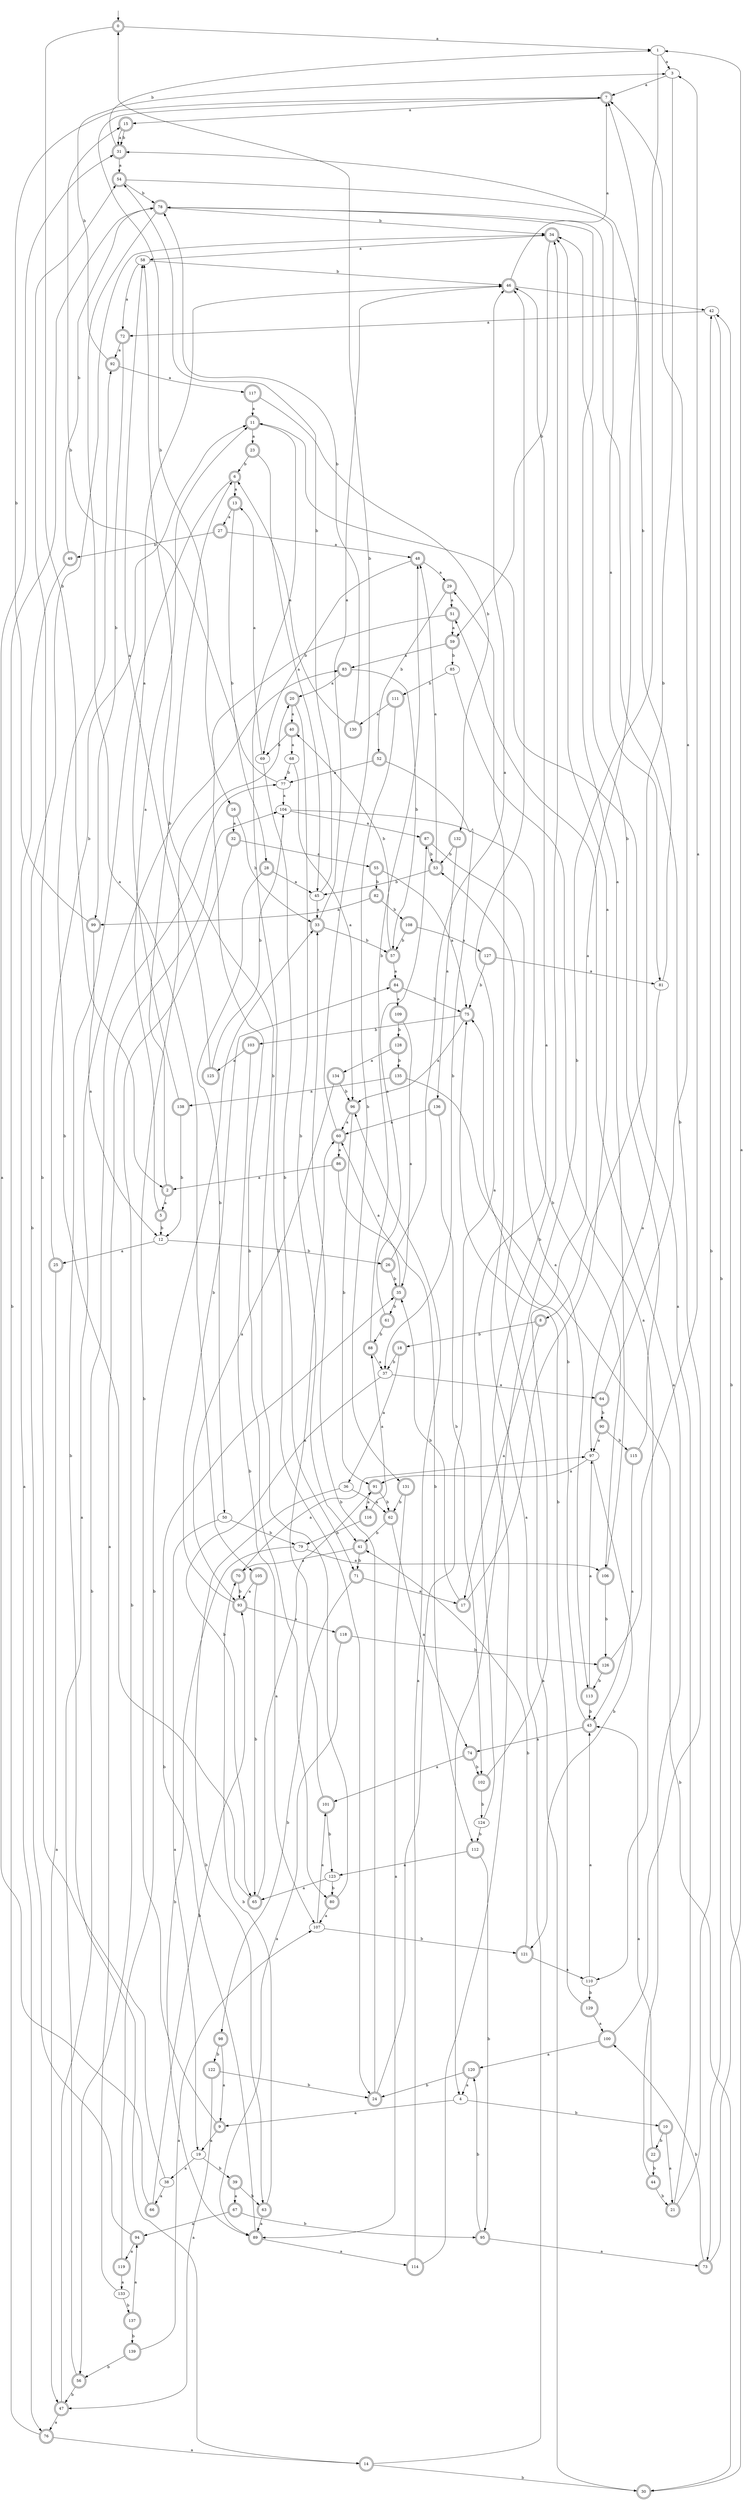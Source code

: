 digraph RandomDFA {
  __start0 [label="", shape=none];
  __start0 -> 0 [label=""];
  0 [shape=circle] [shape=doublecircle]
  0 -> 1 [label="a"]
  0 -> 2 [label="b"]
  1
  1 -> 3 [label="a"]
  1 -> 4 [label="b"]
  2 [shape=doublecircle]
  2 -> 5 [label="a"]
  2 -> 6 [label="b"]
  3
  3 -> 7 [label="a"]
  3 -> 8 [label="b"]
  4
  4 -> 9 [label="a"]
  4 -> 10 [label="b"]
  5 [shape=doublecircle]
  5 -> 11 [label="a"]
  5 -> 12 [label="b"]
  6 [shape=doublecircle]
  6 -> 13 [label="a"]
  6 -> 14 [label="b"]
  7 [shape=doublecircle]
  7 -> 15 [label="a"]
  7 -> 16 [label="b"]
  8 [shape=doublecircle]
  8 -> 17 [label="a"]
  8 -> 18 [label="b"]
  9 [shape=doublecircle]
  9 -> 19 [label="a"]
  9 -> 20 [label="b"]
  10 [shape=doublecircle]
  10 -> 21 [label="a"]
  10 -> 22 [label="b"]
  11 [shape=doublecircle]
  11 -> 23 [label="a"]
  11 -> 24 [label="b"]
  12
  12 -> 25 [label="a"]
  12 -> 26 [label="b"]
  13 [shape=doublecircle]
  13 -> 27 [label="a"]
  13 -> 28 [label="b"]
  14 [shape=doublecircle]
  14 -> 29 [label="a"]
  14 -> 30 [label="b"]
  15 [shape=doublecircle]
  15 -> 31 [label="a"]
  15 -> 31 [label="b"]
  16 [shape=doublecircle]
  16 -> 32 [label="a"]
  16 -> 33 [label="b"]
  17 [shape=doublecircle]
  17 -> 34 [label="a"]
  17 -> 35 [label="b"]
  18 [shape=doublecircle]
  18 -> 36 [label="a"]
  18 -> 37 [label="b"]
  19
  19 -> 38 [label="a"]
  19 -> 39 [label="b"]
  20 [shape=doublecircle]
  20 -> 40 [label="a"]
  20 -> 41 [label="b"]
  21 [shape=doublecircle]
  21 -> 11 [label="a"]
  21 -> 42 [label="b"]
  22 [shape=doublecircle]
  22 -> 43 [label="a"]
  22 -> 44 [label="b"]
  23 [shape=doublecircle]
  23 -> 45 [label="a"]
  23 -> 6 [label="b"]
  24 [shape=doublecircle]
  24 -> 46 [label="a"]
  24 -> 33 [label="b"]
  25 [shape=doublecircle]
  25 -> 47 [label="a"]
  25 -> 11 [label="b"]
  26 [shape=doublecircle]
  26 -> 46 [label="a"]
  26 -> 35 [label="b"]
  27 [shape=doublecircle]
  27 -> 48 [label="a"]
  27 -> 49 [label="b"]
  28 [shape=doublecircle]
  28 -> 45 [label="a"]
  28 -> 50 [label="b"]
  29 [shape=doublecircle]
  29 -> 51 [label="a"]
  29 -> 52 [label="b"]
  30 [shape=doublecircle]
  30 -> 53 [label="a"]
  30 -> 42 [label="b"]
  31 [shape=doublecircle]
  31 -> 54 [label="a"]
  31 -> 1 [label="b"]
  32 [shape=doublecircle]
  32 -> 55 [label="a"]
  32 -> 56 [label="b"]
  33 [shape=doublecircle]
  33 -> 46 [label="a"]
  33 -> 57 [label="b"]
  34 [shape=doublecircle]
  34 -> 58 [label="a"]
  34 -> 59 [label="b"]
  35 [shape=doublecircle]
  35 -> 60 [label="a"]
  35 -> 61 [label="b"]
  36
  36 -> 62 [label="a"]
  36 -> 63 [label="b"]
  37
  37 -> 64 [label="a"]
  37 -> 65 [label="b"]
  38
  38 -> 66 [label="a"]
  38 -> 54 [label="b"]
  39 [shape=doublecircle]
  39 -> 67 [label="a"]
  39 -> 63 [label="b"]
  40 [shape=doublecircle]
  40 -> 68 [label="a"]
  40 -> 69 [label="b"]
  41 [shape=doublecircle]
  41 -> 70 [label="a"]
  41 -> 71 [label="b"]
  42
  42 -> 72 [label="a"]
  42 -> 73 [label="b"]
  43 [shape=doublecircle]
  43 -> 74 [label="a"]
  43 -> 75 [label="b"]
  44 [shape=doublecircle]
  44 -> 51 [label="a"]
  44 -> 21 [label="b"]
  45
  45 -> 33 [label="a"]
  45 -> 54 [label="b"]
  46 [shape=doublecircle]
  46 -> 7 [label="a"]
  46 -> 42 [label="b"]
  47 [shape=doublecircle]
  47 -> 76 [label="a"]
  47 -> 77 [label="b"]
  48 [shape=doublecircle]
  48 -> 29 [label="a"]
  48 -> 69 [label="b"]
  49 [shape=doublecircle]
  49 -> 76 [label="a"]
  49 -> 78 [label="b"]
  50
  50 -> 19 [label="a"]
  50 -> 79 [label="b"]
  51 [shape=doublecircle]
  51 -> 59 [label="a"]
  51 -> 80 [label="b"]
  52 [shape=doublecircle]
  52 -> 77 [label="a"]
  52 -> 37 [label="b"]
  53 [shape=doublecircle]
  53 -> 48 [label="a"]
  53 -> 45 [label="b"]
  54 [shape=doublecircle]
  54 -> 81 [label="a"]
  54 -> 78 [label="b"]
  55 [shape=doublecircle]
  55 -> 75 [label="a"]
  55 -> 82 [label="b"]
  56 [shape=doublecircle]
  56 -> 83 [label="a"]
  56 -> 47 [label="b"]
  57 [shape=doublecircle]
  57 -> 84 [label="a"]
  57 -> 40 [label="b"]
  58
  58 -> 72 [label="a"]
  58 -> 46 [label="b"]
  59 [shape=doublecircle]
  59 -> 83 [label="a"]
  59 -> 85 [label="b"]
  60 [shape=doublecircle]
  60 -> 86 [label="a"]
  60 -> 0 [label="b"]
  61 [shape=doublecircle]
  61 -> 87 [label="a"]
  61 -> 88 [label="b"]
  62 [shape=doublecircle]
  62 -> 74 [label="a"]
  62 -> 41 [label="b"]
  63 [shape=doublecircle]
  63 -> 89 [label="a"]
  63 -> 70 [label="b"]
  64 [shape=doublecircle]
  64 -> 7 [label="a"]
  64 -> 90 [label="b"]
  65 [shape=doublecircle]
  65 -> 91 [label="a"]
  65 -> 92 [label="b"]
  66 [shape=doublecircle]
  66 -> 31 [label="a"]
  66 -> 93 [label="b"]
  67 [shape=doublecircle]
  67 -> 94 [label="a"]
  67 -> 95 [label="b"]
  68
  68 -> 96 [label="a"]
  68 -> 77 [label="b"]
  69
  69 -> 13 [label="a"]
  69 -> 71 [label="b"]
  70 [shape=doublecircle]
  70 -> 97 [label="a"]
  70 -> 93 [label="b"]
  71 [shape=doublecircle]
  71 -> 17 [label="a"]
  71 -> 98 [label="b"]
  72 [shape=doublecircle]
  72 -> 92 [label="a"]
  72 -> 99 [label="b"]
  73 [shape=doublecircle]
  73 -> 1 [label="a"]
  73 -> 100 [label="b"]
  74 [shape=doublecircle]
  74 -> 101 [label="a"]
  74 -> 102 [label="b"]
  75 [shape=doublecircle]
  75 -> 96 [label="a"]
  75 -> 103 [label="b"]
  76 [shape=doublecircle]
  76 -> 14 [label="a"]
  76 -> 78 [label="b"]
  77
  77 -> 104 [label="a"]
  77 -> 15 [label="b"]
  78 [shape=doublecircle]
  78 -> 105 [label="a"]
  78 -> 34 [label="b"]
  79
  79 -> 106 [label="a"]
  79 -> 89 [label="b"]
  80 [shape=doublecircle]
  80 -> 107 [label="a"]
  80 -> 58 [label="b"]
  81
  81 -> 97 [label="a"]
  81 -> 7 [label="b"]
  82 [shape=doublecircle]
  82 -> 99 [label="a"]
  82 -> 108 [label="b"]
  83 [shape=doublecircle]
  83 -> 20 [label="a"]
  83 -> 57 [label="b"]
  84 [shape=doublecircle]
  84 -> 109 [label="a"]
  84 -> 75 [label="b"]
  85
  85 -> 110 [label="a"]
  85 -> 111 [label="b"]
  86 [shape=doublecircle]
  86 -> 2 [label="a"]
  86 -> 112 [label="b"]
  87 [shape=doublecircle]
  87 -> 113 [label="a"]
  87 -> 53 [label="b"]
  88 [shape=doublecircle]
  88 -> 37 [label="a"]
  88 -> 48 [label="b"]
  89 [shape=doublecircle]
  89 -> 114 [label="a"]
  89 -> 35 [label="b"]
  90 [shape=doublecircle]
  90 -> 97 [label="a"]
  90 -> 115 [label="b"]
  91 [shape=doublecircle]
  91 -> 116 [label="a"]
  91 -> 62 [label="b"]
  92 [shape=doublecircle]
  92 -> 117 [label="a"]
  92 -> 3 [label="b"]
  93 [shape=doublecircle]
  93 -> 118 [label="a"]
  93 -> 84 [label="b"]
  94 [shape=doublecircle]
  94 -> 119 [label="a"]
  94 -> 34 [label="b"]
  95 [shape=doublecircle]
  95 -> 73 [label="a"]
  95 -> 120 [label="b"]
  96 [shape=doublecircle]
  96 -> 60 [label="a"]
  96 -> 91 [label="b"]
  97
  97 -> 91 [label="a"]
  97 -> 121 [label="b"]
  98 [shape=doublecircle]
  98 -> 9 [label="a"]
  98 -> 122 [label="b"]
  99 [shape=doublecircle]
  99 -> 12 [label="a"]
  99 -> 7 [label="b"]
  100 [shape=doublecircle]
  100 -> 120 [label="a"]
  100 -> 78 [label="b"]
  101 [shape=doublecircle]
  101 -> 60 [label="a"]
  101 -> 123 [label="b"]
  102 [shape=doublecircle]
  102 -> 31 [label="a"]
  102 -> 124 [label="b"]
  103 [shape=doublecircle]
  103 -> 125 [label="a"]
  103 -> 107 [label="b"]
  104
  104 -> 87 [label="a"]
  104 -> 106 [label="b"]
  105 [shape=doublecircle]
  105 -> 93 [label="a"]
  105 -> 65 [label="b"]
  106 [shape=doublecircle]
  106 -> 78 [label="a"]
  106 -> 126 [label="b"]
  107
  107 -> 101 [label="a"]
  107 -> 121 [label="b"]
  108 [shape=doublecircle]
  108 -> 127 [label="a"]
  108 -> 57 [label="b"]
  109 [shape=doublecircle]
  109 -> 35 [label="a"]
  109 -> 128 [label="b"]
  110
  110 -> 43 [label="a"]
  110 -> 129 [label="b"]
  111 [shape=doublecircle]
  111 -> 130 [label="a"]
  111 -> 131 [label="b"]
  112 [shape=doublecircle]
  112 -> 123 [label="a"]
  112 -> 95 [label="b"]
  113 [shape=doublecircle]
  113 -> 97 [label="a"]
  113 -> 43 [label="b"]
  114 [shape=doublecircle]
  114 -> 96 [label="a"]
  114 -> 34 [label="b"]
  115 [shape=doublecircle]
  115 -> 43 [label="a"]
  115 -> 34 [label="b"]
  116 [shape=doublecircle]
  116 -> 88 [label="a"]
  116 -> 79 [label="b"]
  117 [shape=doublecircle]
  117 -> 11 [label="a"]
  117 -> 132 [label="b"]
  118 [shape=doublecircle]
  118 -> 89 [label="a"]
  118 -> 126 [label="b"]
  119 [shape=doublecircle]
  119 -> 133 [label="a"]
  119 -> 33 [label="b"]
  120 [shape=doublecircle]
  120 -> 4 [label="a"]
  120 -> 24 [label="b"]
  121 [shape=doublecircle]
  121 -> 110 [label="a"]
  121 -> 41 [label="b"]
  122 [shape=doublecircle]
  122 -> 47 [label="a"]
  122 -> 24 [label="b"]
  123
  123 -> 65 [label="a"]
  123 -> 80 [label="b"]
  124
  124 -> 46 [label="a"]
  124 -> 112 [label="b"]
  125 [shape=doublecircle]
  125 -> 58 [label="a"]
  125 -> 104 [label="b"]
  126 [shape=doublecircle]
  126 -> 3 [label="a"]
  126 -> 113 [label="b"]
  127 [shape=doublecircle]
  127 -> 81 [label="a"]
  127 -> 75 [label="b"]
  128 [shape=doublecircle]
  128 -> 134 [label="a"]
  128 -> 135 [label="b"]
  129 [shape=doublecircle]
  129 -> 100 [label="a"]
  129 -> 75 [label="b"]
  130 [shape=doublecircle]
  130 -> 6 [label="a"]
  130 -> 78 [label="b"]
  131 [shape=doublecircle]
  131 -> 89 [label="a"]
  131 -> 62 [label="b"]
  132 [shape=doublecircle]
  132 -> 136 [label="a"]
  132 -> 53 [label="b"]
  133
  133 -> 104 [label="a"]
  133 -> 137 [label="b"]
  134 [shape=doublecircle]
  134 -> 93 [label="a"]
  134 -> 96 [label="b"]
  135 [shape=doublecircle]
  135 -> 138 [label="a"]
  135 -> 30 [label="b"]
  136 [shape=doublecircle]
  136 -> 60 [label="a"]
  136 -> 102 [label="b"]
  137 [shape=doublecircle]
  137 -> 94 [label="a"]
  137 -> 139 [label="b"]
  138 [shape=doublecircle]
  138 -> 46 [label="a"]
  138 -> 12 [label="b"]
  139 [shape=doublecircle]
  139 -> 107 [label="a"]
  139 -> 56 [label="b"]
}

